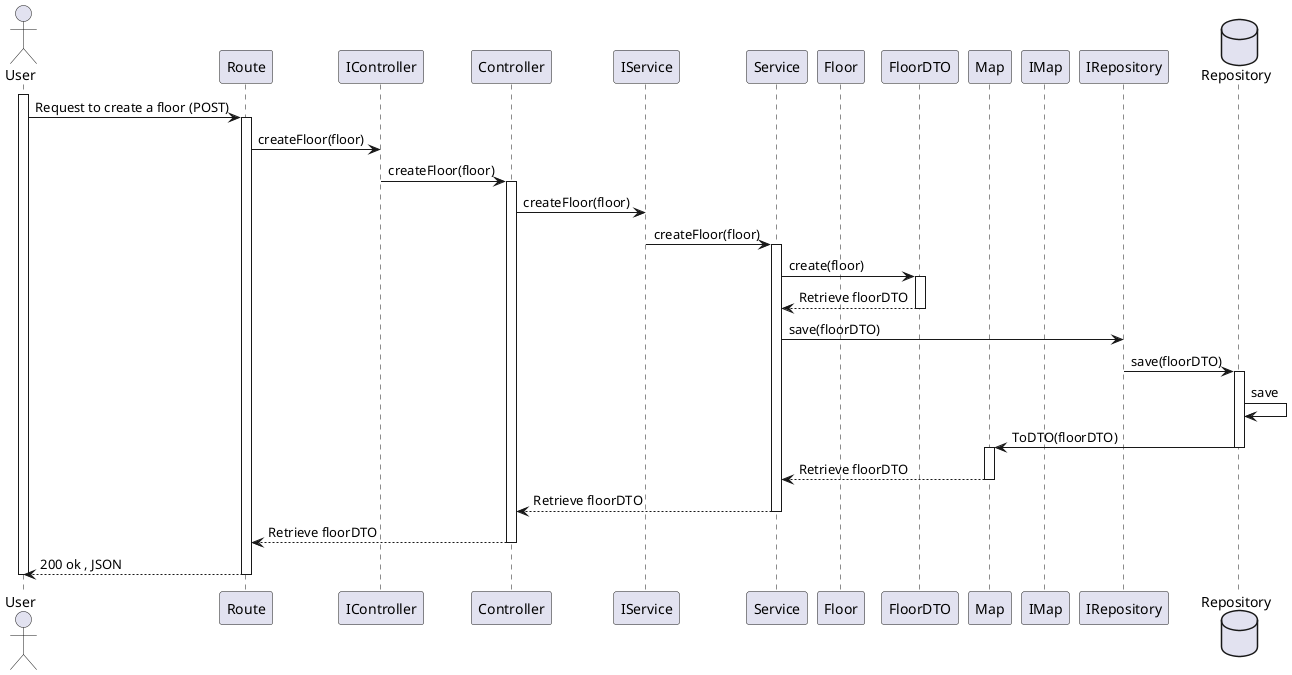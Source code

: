 @startuml
'http://plantuml.com/skinparam.html

actor User
participant FloorRoute as "Route"
participant IFloorController as "IController"
participant floorController as "Controller"
participant IFloorService as "IService"
participant floorService as "Service"
participant floor as "Floor"
participant floorDTO as "FloorDTO"
participant floorMap as "Map"
participant IFloorMap as "IMap"
participant IFloorRepository as "IRepository"
database floorRepository as "Repository"

activate User
User -> FloorRoute : Request to create a floor (POST)
activate FloorRoute
FloorRoute -> IFloorController : createFloor(floor)
IFloorController -> floorController : createFloor(floor)

activate floorController
floorController -> IFloorService : createFloor(floor)

IFloorService -> floorService : createFloor(floor)
activate floorService

floorService -> floorDTO : create(floor)
activate floorDTO
floorDTO --> floorService : Retrieve floorDTO
deactivate floorDTO
floorService -> IFloorRepository : save(floorDTO)

IFloorRepository -> floorRepository : save(floorDTO)

activate floorRepository
floorRepository -> floorRepository : save
floorRepository -> floorMap : ToDTO(floorDTO)
deactivate floorRepository

activate floorMap
floorMap --> floorService : Retrieve floorDTO
deactivate floorMap

floorService --> floorController : Retrieve floorDTO
deactivate floorService
floorController --> FloorRoute : Retrieve floorDTO
deactivate floorController
FloorRoute --> User : 200 ok , JSON
deactivate FloorRoute
deactivate User

@enduml



